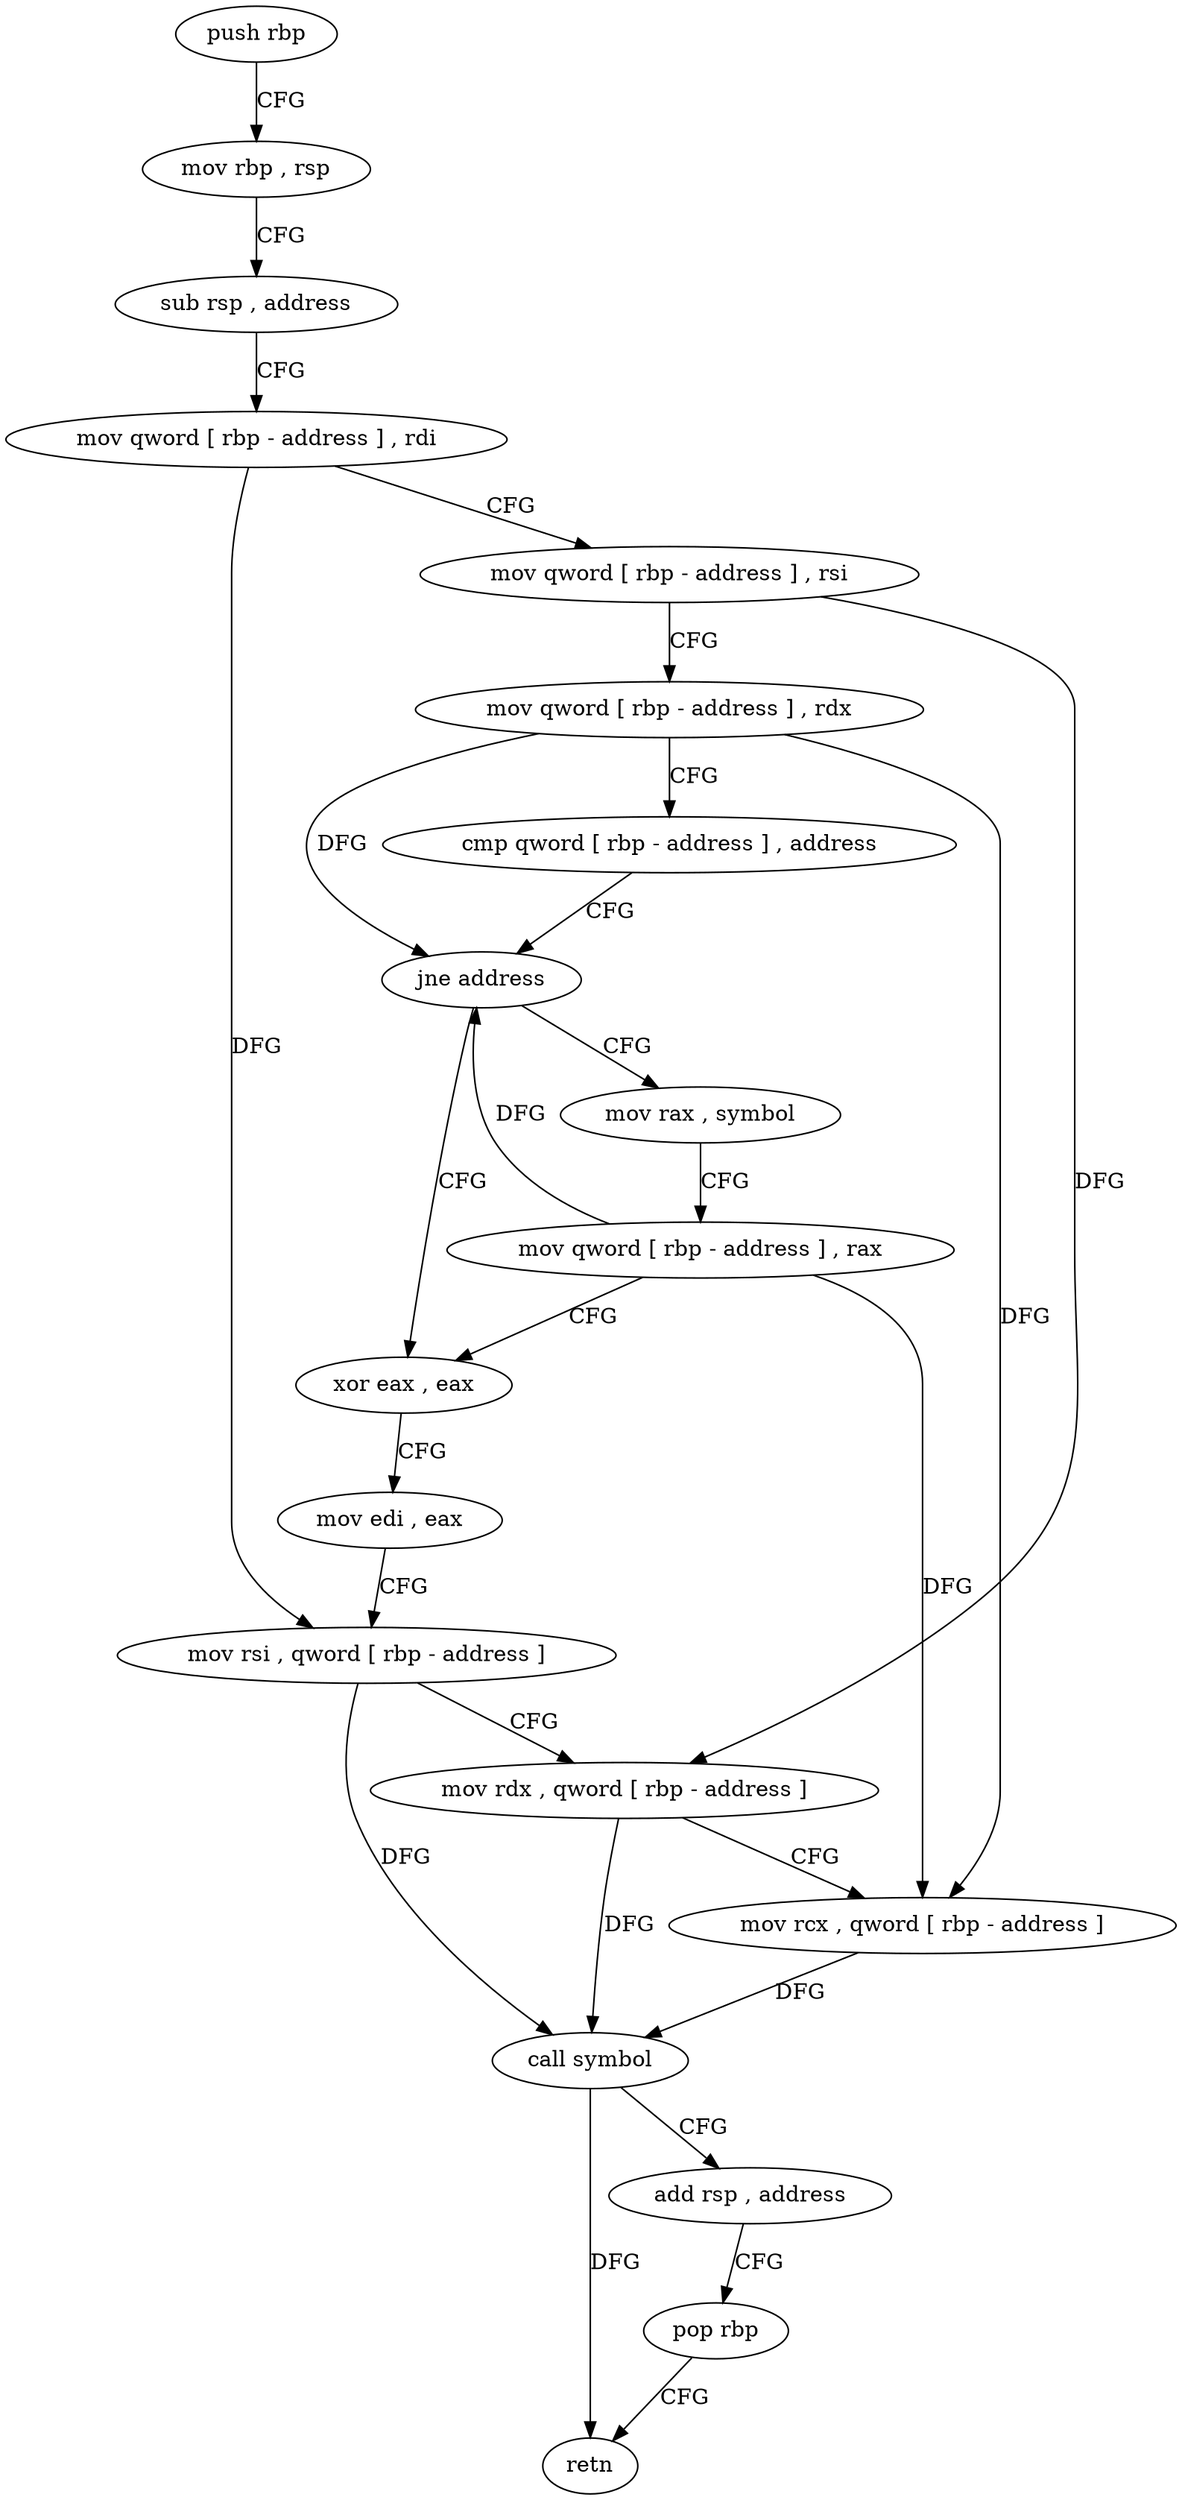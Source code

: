 digraph "func" {
"4209008" [label = "push rbp" ]
"4209009" [label = "mov rbp , rsp" ]
"4209012" [label = "sub rsp , address" ]
"4209016" [label = "mov qword [ rbp - address ] , rdi" ]
"4209020" [label = "mov qword [ rbp - address ] , rsi" ]
"4209024" [label = "mov qword [ rbp - address ] , rdx" ]
"4209028" [label = "cmp qword [ rbp - address ] , address" ]
"4209033" [label = "jne address" ]
"4209053" [label = "xor eax , eax" ]
"4209039" [label = "mov rax , symbol" ]
"4209055" [label = "mov edi , eax" ]
"4209057" [label = "mov rsi , qword [ rbp - address ]" ]
"4209061" [label = "mov rdx , qword [ rbp - address ]" ]
"4209065" [label = "mov rcx , qword [ rbp - address ]" ]
"4209069" [label = "call symbol" ]
"4209074" [label = "add rsp , address" ]
"4209078" [label = "pop rbp" ]
"4209079" [label = "retn" ]
"4209049" [label = "mov qword [ rbp - address ] , rax" ]
"4209008" -> "4209009" [ label = "CFG" ]
"4209009" -> "4209012" [ label = "CFG" ]
"4209012" -> "4209016" [ label = "CFG" ]
"4209016" -> "4209020" [ label = "CFG" ]
"4209016" -> "4209057" [ label = "DFG" ]
"4209020" -> "4209024" [ label = "CFG" ]
"4209020" -> "4209061" [ label = "DFG" ]
"4209024" -> "4209028" [ label = "CFG" ]
"4209024" -> "4209033" [ label = "DFG" ]
"4209024" -> "4209065" [ label = "DFG" ]
"4209028" -> "4209033" [ label = "CFG" ]
"4209033" -> "4209053" [ label = "CFG" ]
"4209033" -> "4209039" [ label = "CFG" ]
"4209053" -> "4209055" [ label = "CFG" ]
"4209039" -> "4209049" [ label = "CFG" ]
"4209055" -> "4209057" [ label = "CFG" ]
"4209057" -> "4209061" [ label = "CFG" ]
"4209057" -> "4209069" [ label = "DFG" ]
"4209061" -> "4209065" [ label = "CFG" ]
"4209061" -> "4209069" [ label = "DFG" ]
"4209065" -> "4209069" [ label = "DFG" ]
"4209069" -> "4209074" [ label = "CFG" ]
"4209069" -> "4209079" [ label = "DFG" ]
"4209074" -> "4209078" [ label = "CFG" ]
"4209078" -> "4209079" [ label = "CFG" ]
"4209049" -> "4209053" [ label = "CFG" ]
"4209049" -> "4209033" [ label = "DFG" ]
"4209049" -> "4209065" [ label = "DFG" ]
}
